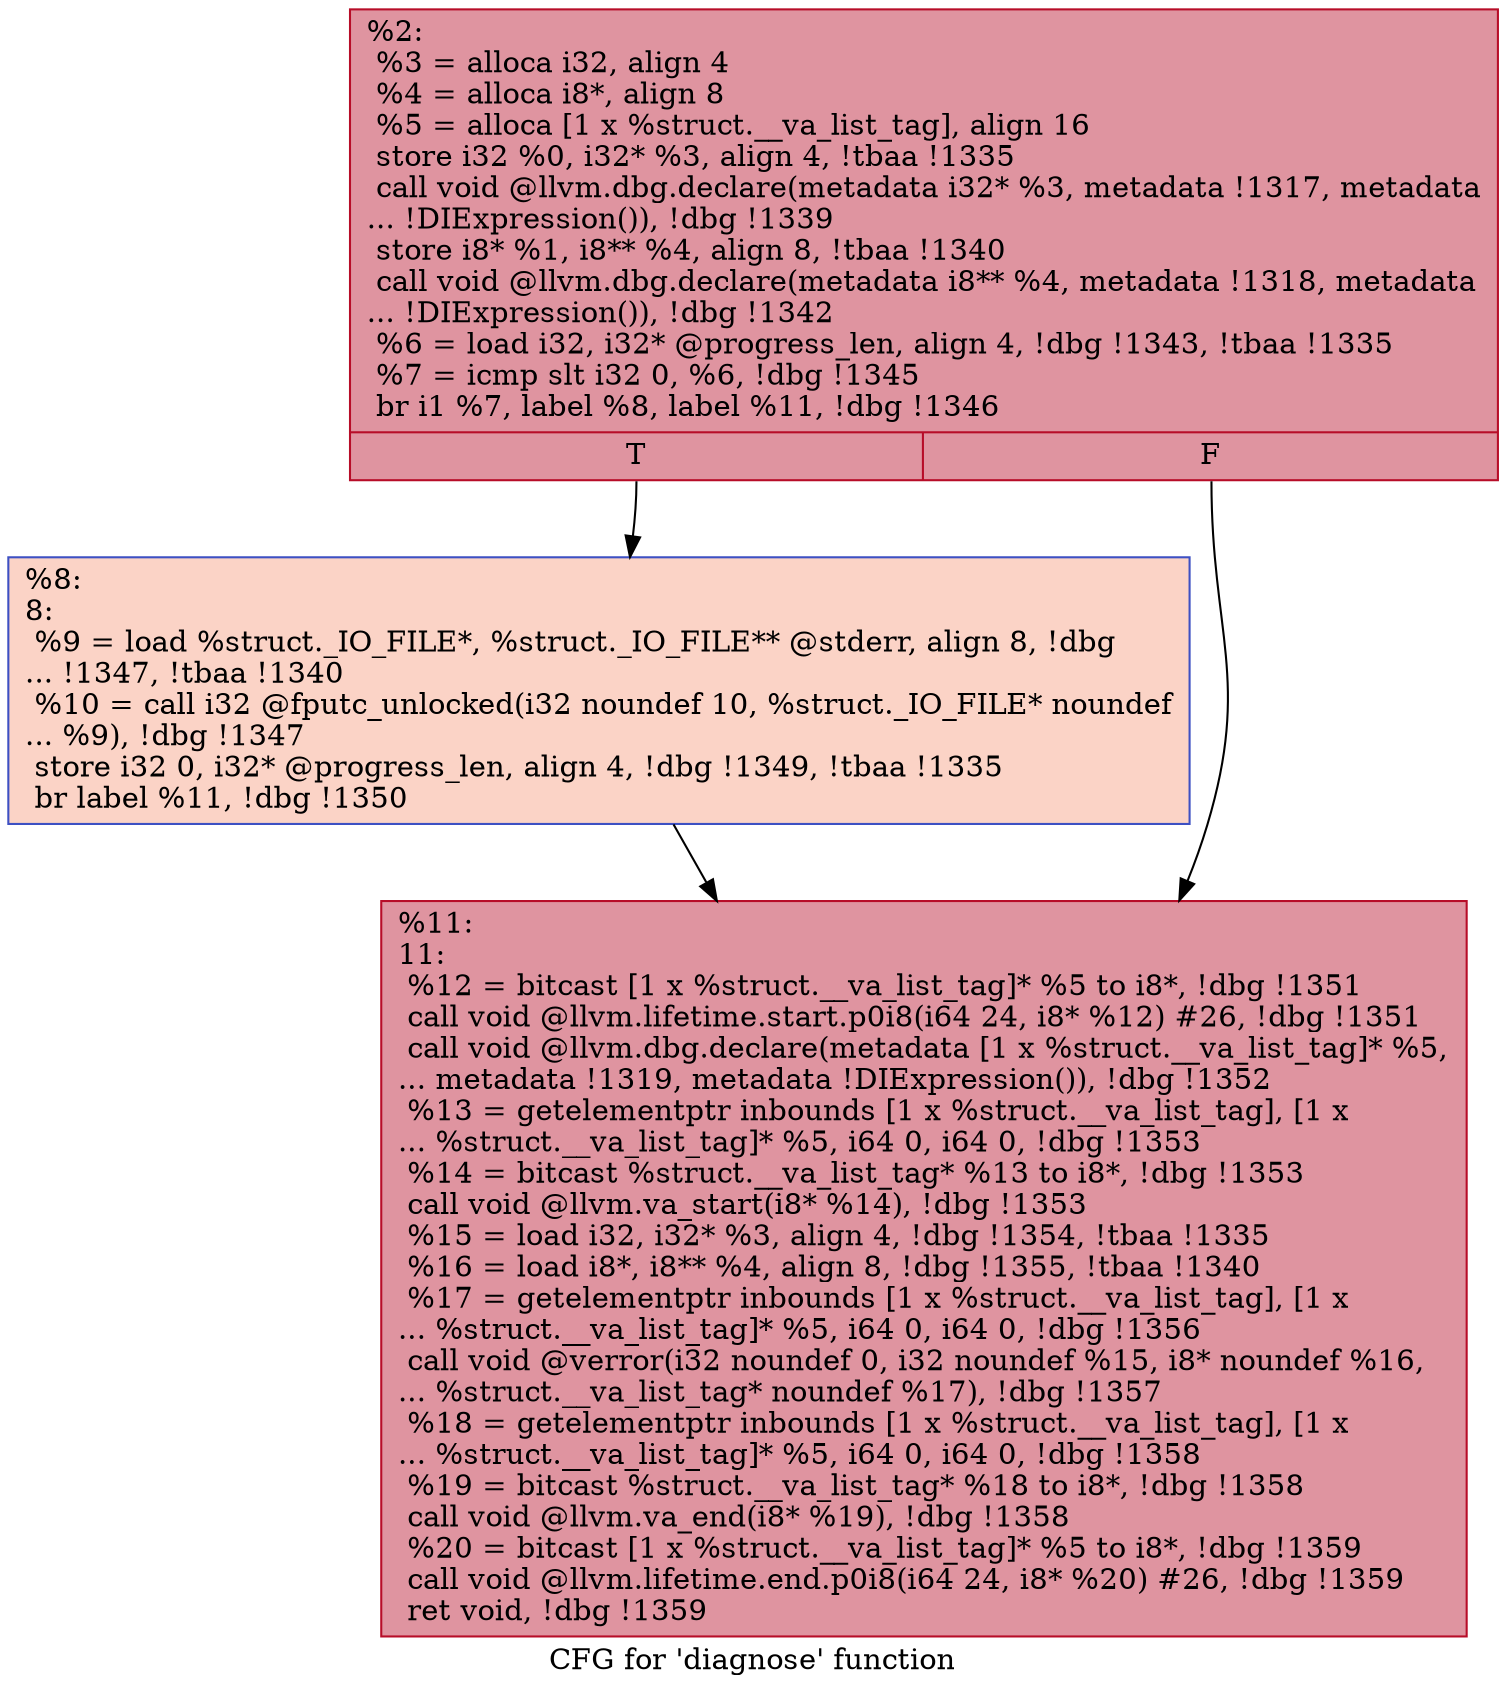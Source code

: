 digraph "CFG for 'diagnose' function" {
	label="CFG for 'diagnose' function";

	Node0xf509d0 [shape=record,color="#b70d28ff", style=filled, fillcolor="#b70d2870",label="{%2:\l  %3 = alloca i32, align 4\l  %4 = alloca i8*, align 8\l  %5 = alloca [1 x %struct.__va_list_tag], align 16\l  store i32 %0, i32* %3, align 4, !tbaa !1335\l  call void @llvm.dbg.declare(metadata i32* %3, metadata !1317, metadata\l... !DIExpression()), !dbg !1339\l  store i8* %1, i8** %4, align 8, !tbaa !1340\l  call void @llvm.dbg.declare(metadata i8** %4, metadata !1318, metadata\l... !DIExpression()), !dbg !1342\l  %6 = load i32, i32* @progress_len, align 4, !dbg !1343, !tbaa !1335\l  %7 = icmp slt i32 0, %6, !dbg !1345\l  br i1 %7, label %8, label %11, !dbg !1346\l|{<s0>T|<s1>F}}"];
	Node0xf509d0:s0 -> Node0xf50a20;
	Node0xf509d0:s1 -> Node0xf50a70;
	Node0xf50a20 [shape=record,color="#3d50c3ff", style=filled, fillcolor="#f59c7d70",label="{%8:\l8:                                                \l  %9 = load %struct._IO_FILE*, %struct._IO_FILE** @stderr, align 8, !dbg\l... !1347, !tbaa !1340\l  %10 = call i32 @fputc_unlocked(i32 noundef 10, %struct._IO_FILE* noundef\l... %9), !dbg !1347\l  store i32 0, i32* @progress_len, align 4, !dbg !1349, !tbaa !1335\l  br label %11, !dbg !1350\l}"];
	Node0xf50a20 -> Node0xf50a70;
	Node0xf50a70 [shape=record,color="#b70d28ff", style=filled, fillcolor="#b70d2870",label="{%11:\l11:                                               \l  %12 = bitcast [1 x %struct.__va_list_tag]* %5 to i8*, !dbg !1351\l  call void @llvm.lifetime.start.p0i8(i64 24, i8* %12) #26, !dbg !1351\l  call void @llvm.dbg.declare(metadata [1 x %struct.__va_list_tag]* %5,\l... metadata !1319, metadata !DIExpression()), !dbg !1352\l  %13 = getelementptr inbounds [1 x %struct.__va_list_tag], [1 x\l... %struct.__va_list_tag]* %5, i64 0, i64 0, !dbg !1353\l  %14 = bitcast %struct.__va_list_tag* %13 to i8*, !dbg !1353\l  call void @llvm.va_start(i8* %14), !dbg !1353\l  %15 = load i32, i32* %3, align 4, !dbg !1354, !tbaa !1335\l  %16 = load i8*, i8** %4, align 8, !dbg !1355, !tbaa !1340\l  %17 = getelementptr inbounds [1 x %struct.__va_list_tag], [1 x\l... %struct.__va_list_tag]* %5, i64 0, i64 0, !dbg !1356\l  call void @verror(i32 noundef 0, i32 noundef %15, i8* noundef %16,\l... %struct.__va_list_tag* noundef %17), !dbg !1357\l  %18 = getelementptr inbounds [1 x %struct.__va_list_tag], [1 x\l... %struct.__va_list_tag]* %5, i64 0, i64 0, !dbg !1358\l  %19 = bitcast %struct.__va_list_tag* %18 to i8*, !dbg !1358\l  call void @llvm.va_end(i8* %19), !dbg !1358\l  %20 = bitcast [1 x %struct.__va_list_tag]* %5 to i8*, !dbg !1359\l  call void @llvm.lifetime.end.p0i8(i64 24, i8* %20) #26, !dbg !1359\l  ret void, !dbg !1359\l}"];
}
